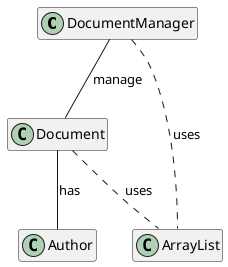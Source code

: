 @startuml class diagram

hide empty methods
hide empty attributes

class DocumentManager{}

class Document{}

class ArrayList{}

class Author{}
DocumentManager .. ArrayList : uses
DocumentManager -- Document : manage 
Document -- Author : has
Document .. ArrayList : uses

@enduml